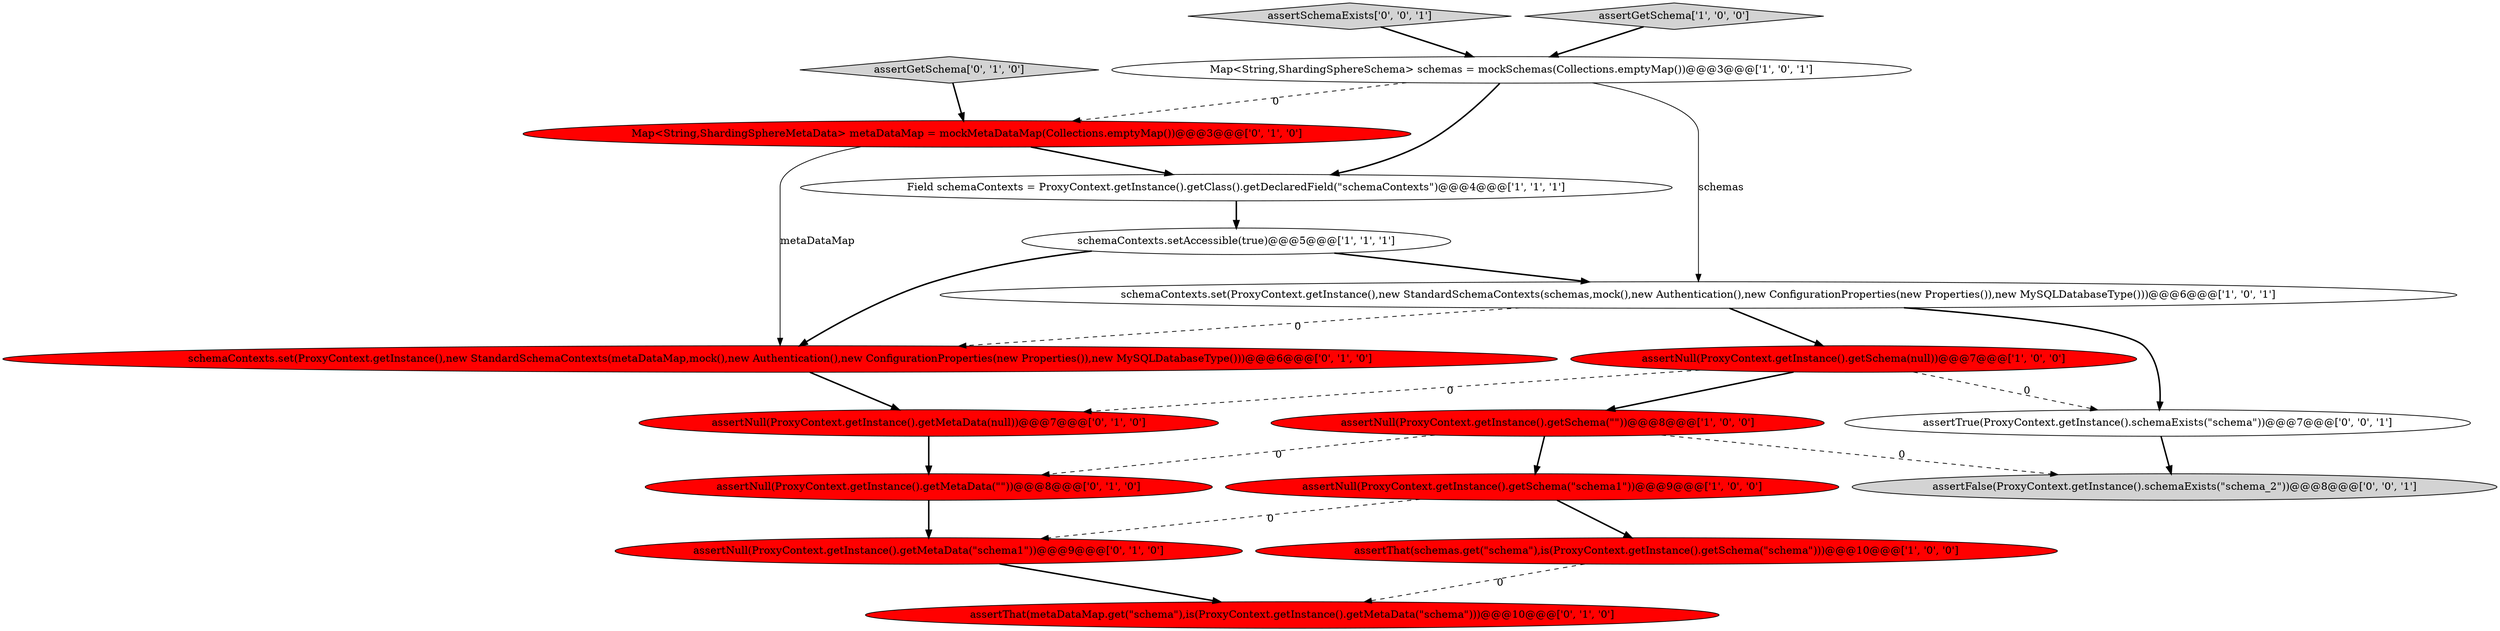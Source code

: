 digraph {
14 [style = filled, label = "assertNull(ProxyContext.getInstance().getMetaData(null))@@@7@@@['0', '1', '0']", fillcolor = red, shape = ellipse image = "AAA1AAABBB2BBB"];
9 [style = filled, label = "Map<String,ShardingSphereMetaData> metaDataMap = mockMetaDataMap(Collections.emptyMap())@@@3@@@['0', '1', '0']", fillcolor = red, shape = ellipse image = "AAA1AAABBB2BBB"];
2 [style = filled, label = "Map<String,ShardingSphereSchema> schemas = mockSchemas(Collections.emptyMap())@@@3@@@['1', '0', '1']", fillcolor = white, shape = ellipse image = "AAA0AAABBB1BBB"];
18 [style = filled, label = "assertFalse(ProxyContext.getInstance().schemaExists(\"schema_2\"))@@@8@@@['0', '0', '1']", fillcolor = lightgray, shape = ellipse image = "AAA0AAABBB3BBB"];
0 [style = filled, label = "Field schemaContexts = ProxyContext.getInstance().getClass().getDeclaredField(\"schemaContexts\")@@@4@@@['1', '1', '1']", fillcolor = white, shape = ellipse image = "AAA0AAABBB1BBB"];
5 [style = filled, label = "assertNull(ProxyContext.getInstance().getSchema(null))@@@7@@@['1', '0', '0']", fillcolor = red, shape = ellipse image = "AAA1AAABBB1BBB"];
15 [style = filled, label = "assertNull(ProxyContext.getInstance().getMetaData(\"schema1\"))@@@9@@@['0', '1', '0']", fillcolor = red, shape = ellipse image = "AAA1AAABBB2BBB"];
13 [style = filled, label = "assertThat(metaDataMap.get(\"schema\"),is(ProxyContext.getInstance().getMetaData(\"schema\")))@@@10@@@['0', '1', '0']", fillcolor = red, shape = ellipse image = "AAA1AAABBB2BBB"];
16 [style = filled, label = "assertSchemaExists['0', '0', '1']", fillcolor = lightgray, shape = diamond image = "AAA0AAABBB3BBB"];
17 [style = filled, label = "assertTrue(ProxyContext.getInstance().schemaExists(\"schema\"))@@@7@@@['0', '0', '1']", fillcolor = white, shape = ellipse image = "AAA0AAABBB3BBB"];
6 [style = filled, label = "assertThat(schemas.get(\"schema\"),is(ProxyContext.getInstance().getSchema(\"schema\")))@@@10@@@['1', '0', '0']", fillcolor = red, shape = ellipse image = "AAA1AAABBB1BBB"];
11 [style = filled, label = "schemaContexts.set(ProxyContext.getInstance(),new StandardSchemaContexts(metaDataMap,mock(),new Authentication(),new ConfigurationProperties(new Properties()),new MySQLDatabaseType()))@@@6@@@['0', '1', '0']", fillcolor = red, shape = ellipse image = "AAA1AAABBB2BBB"];
3 [style = filled, label = "schemaContexts.set(ProxyContext.getInstance(),new StandardSchemaContexts(schemas,mock(),new Authentication(),new ConfigurationProperties(new Properties()),new MySQLDatabaseType()))@@@6@@@['1', '0', '1']", fillcolor = white, shape = ellipse image = "AAA0AAABBB1BBB"];
8 [style = filled, label = "assertNull(ProxyContext.getInstance().getSchema(\"schema1\"))@@@9@@@['1', '0', '0']", fillcolor = red, shape = ellipse image = "AAA1AAABBB1BBB"];
7 [style = filled, label = "schemaContexts.setAccessible(true)@@@5@@@['1', '1', '1']", fillcolor = white, shape = ellipse image = "AAA0AAABBB1BBB"];
1 [style = filled, label = "assertNull(ProxyContext.getInstance().getSchema(\"\"))@@@8@@@['1', '0', '0']", fillcolor = red, shape = ellipse image = "AAA1AAABBB1BBB"];
4 [style = filled, label = "assertGetSchema['1', '0', '0']", fillcolor = lightgray, shape = diamond image = "AAA0AAABBB1BBB"];
10 [style = filled, label = "assertGetSchema['0', '1', '0']", fillcolor = lightgray, shape = diamond image = "AAA0AAABBB2BBB"];
12 [style = filled, label = "assertNull(ProxyContext.getInstance().getMetaData(\"\"))@@@8@@@['0', '1', '0']", fillcolor = red, shape = ellipse image = "AAA1AAABBB2BBB"];
15->13 [style = bold, label=""];
7->11 [style = bold, label=""];
5->14 [style = dashed, label="0"];
1->8 [style = bold, label=""];
9->0 [style = bold, label=""];
2->3 [style = solid, label="schemas"];
11->14 [style = bold, label=""];
8->15 [style = dashed, label="0"];
12->15 [style = bold, label=""];
8->6 [style = bold, label=""];
1->18 [style = dashed, label="0"];
4->2 [style = bold, label=""];
16->2 [style = bold, label=""];
7->3 [style = bold, label=""];
9->11 [style = solid, label="metaDataMap"];
0->7 [style = bold, label=""];
1->12 [style = dashed, label="0"];
5->1 [style = bold, label=""];
3->5 [style = bold, label=""];
2->0 [style = bold, label=""];
6->13 [style = dashed, label="0"];
5->17 [style = dashed, label="0"];
2->9 [style = dashed, label="0"];
14->12 [style = bold, label=""];
3->17 [style = bold, label=""];
10->9 [style = bold, label=""];
17->18 [style = bold, label=""];
3->11 [style = dashed, label="0"];
}
